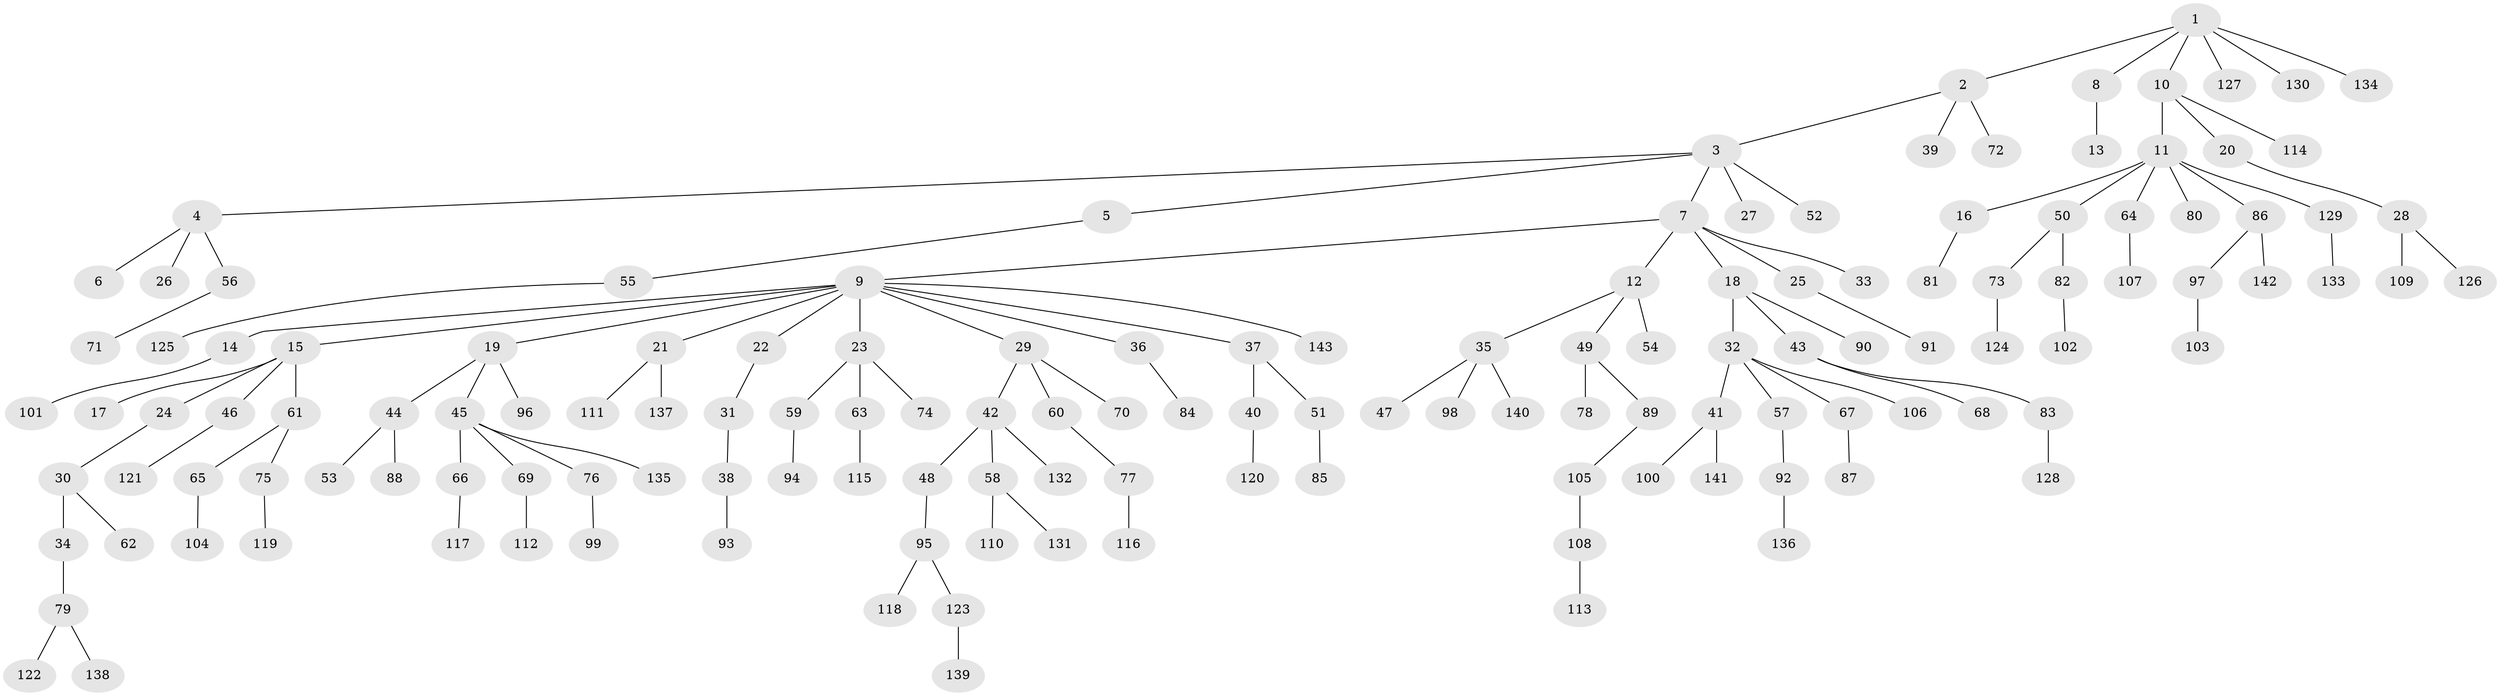 // Generated by graph-tools (version 1.1) at 2025/15/03/09/25 04:15:30]
// undirected, 143 vertices, 142 edges
graph export_dot {
graph [start="1"]
  node [color=gray90,style=filled];
  1;
  2;
  3;
  4;
  5;
  6;
  7;
  8;
  9;
  10;
  11;
  12;
  13;
  14;
  15;
  16;
  17;
  18;
  19;
  20;
  21;
  22;
  23;
  24;
  25;
  26;
  27;
  28;
  29;
  30;
  31;
  32;
  33;
  34;
  35;
  36;
  37;
  38;
  39;
  40;
  41;
  42;
  43;
  44;
  45;
  46;
  47;
  48;
  49;
  50;
  51;
  52;
  53;
  54;
  55;
  56;
  57;
  58;
  59;
  60;
  61;
  62;
  63;
  64;
  65;
  66;
  67;
  68;
  69;
  70;
  71;
  72;
  73;
  74;
  75;
  76;
  77;
  78;
  79;
  80;
  81;
  82;
  83;
  84;
  85;
  86;
  87;
  88;
  89;
  90;
  91;
  92;
  93;
  94;
  95;
  96;
  97;
  98;
  99;
  100;
  101;
  102;
  103;
  104;
  105;
  106;
  107;
  108;
  109;
  110;
  111;
  112;
  113;
  114;
  115;
  116;
  117;
  118;
  119;
  120;
  121;
  122;
  123;
  124;
  125;
  126;
  127;
  128;
  129;
  130;
  131;
  132;
  133;
  134;
  135;
  136;
  137;
  138;
  139;
  140;
  141;
  142;
  143;
  1 -- 2;
  1 -- 8;
  1 -- 10;
  1 -- 127;
  1 -- 130;
  1 -- 134;
  2 -- 3;
  2 -- 39;
  2 -- 72;
  3 -- 4;
  3 -- 5;
  3 -- 7;
  3 -- 27;
  3 -- 52;
  4 -- 6;
  4 -- 26;
  4 -- 56;
  5 -- 55;
  7 -- 9;
  7 -- 12;
  7 -- 18;
  7 -- 25;
  7 -- 33;
  8 -- 13;
  9 -- 14;
  9 -- 15;
  9 -- 19;
  9 -- 21;
  9 -- 22;
  9 -- 23;
  9 -- 29;
  9 -- 36;
  9 -- 37;
  9 -- 143;
  10 -- 11;
  10 -- 20;
  10 -- 114;
  11 -- 16;
  11 -- 50;
  11 -- 64;
  11 -- 80;
  11 -- 86;
  11 -- 129;
  12 -- 35;
  12 -- 49;
  12 -- 54;
  14 -- 101;
  15 -- 17;
  15 -- 24;
  15 -- 46;
  15 -- 61;
  16 -- 81;
  18 -- 32;
  18 -- 43;
  18 -- 90;
  19 -- 44;
  19 -- 45;
  19 -- 96;
  20 -- 28;
  21 -- 111;
  21 -- 137;
  22 -- 31;
  23 -- 59;
  23 -- 63;
  23 -- 74;
  24 -- 30;
  25 -- 91;
  28 -- 109;
  28 -- 126;
  29 -- 42;
  29 -- 60;
  29 -- 70;
  30 -- 34;
  30 -- 62;
  31 -- 38;
  32 -- 41;
  32 -- 57;
  32 -- 67;
  32 -- 106;
  34 -- 79;
  35 -- 47;
  35 -- 98;
  35 -- 140;
  36 -- 84;
  37 -- 40;
  37 -- 51;
  38 -- 93;
  40 -- 120;
  41 -- 100;
  41 -- 141;
  42 -- 48;
  42 -- 58;
  42 -- 132;
  43 -- 68;
  43 -- 83;
  44 -- 53;
  44 -- 88;
  45 -- 66;
  45 -- 69;
  45 -- 76;
  45 -- 135;
  46 -- 121;
  48 -- 95;
  49 -- 78;
  49 -- 89;
  50 -- 73;
  50 -- 82;
  51 -- 85;
  55 -- 125;
  56 -- 71;
  57 -- 92;
  58 -- 110;
  58 -- 131;
  59 -- 94;
  60 -- 77;
  61 -- 65;
  61 -- 75;
  63 -- 115;
  64 -- 107;
  65 -- 104;
  66 -- 117;
  67 -- 87;
  69 -- 112;
  73 -- 124;
  75 -- 119;
  76 -- 99;
  77 -- 116;
  79 -- 122;
  79 -- 138;
  82 -- 102;
  83 -- 128;
  86 -- 97;
  86 -- 142;
  89 -- 105;
  92 -- 136;
  95 -- 118;
  95 -- 123;
  97 -- 103;
  105 -- 108;
  108 -- 113;
  123 -- 139;
  129 -- 133;
}
